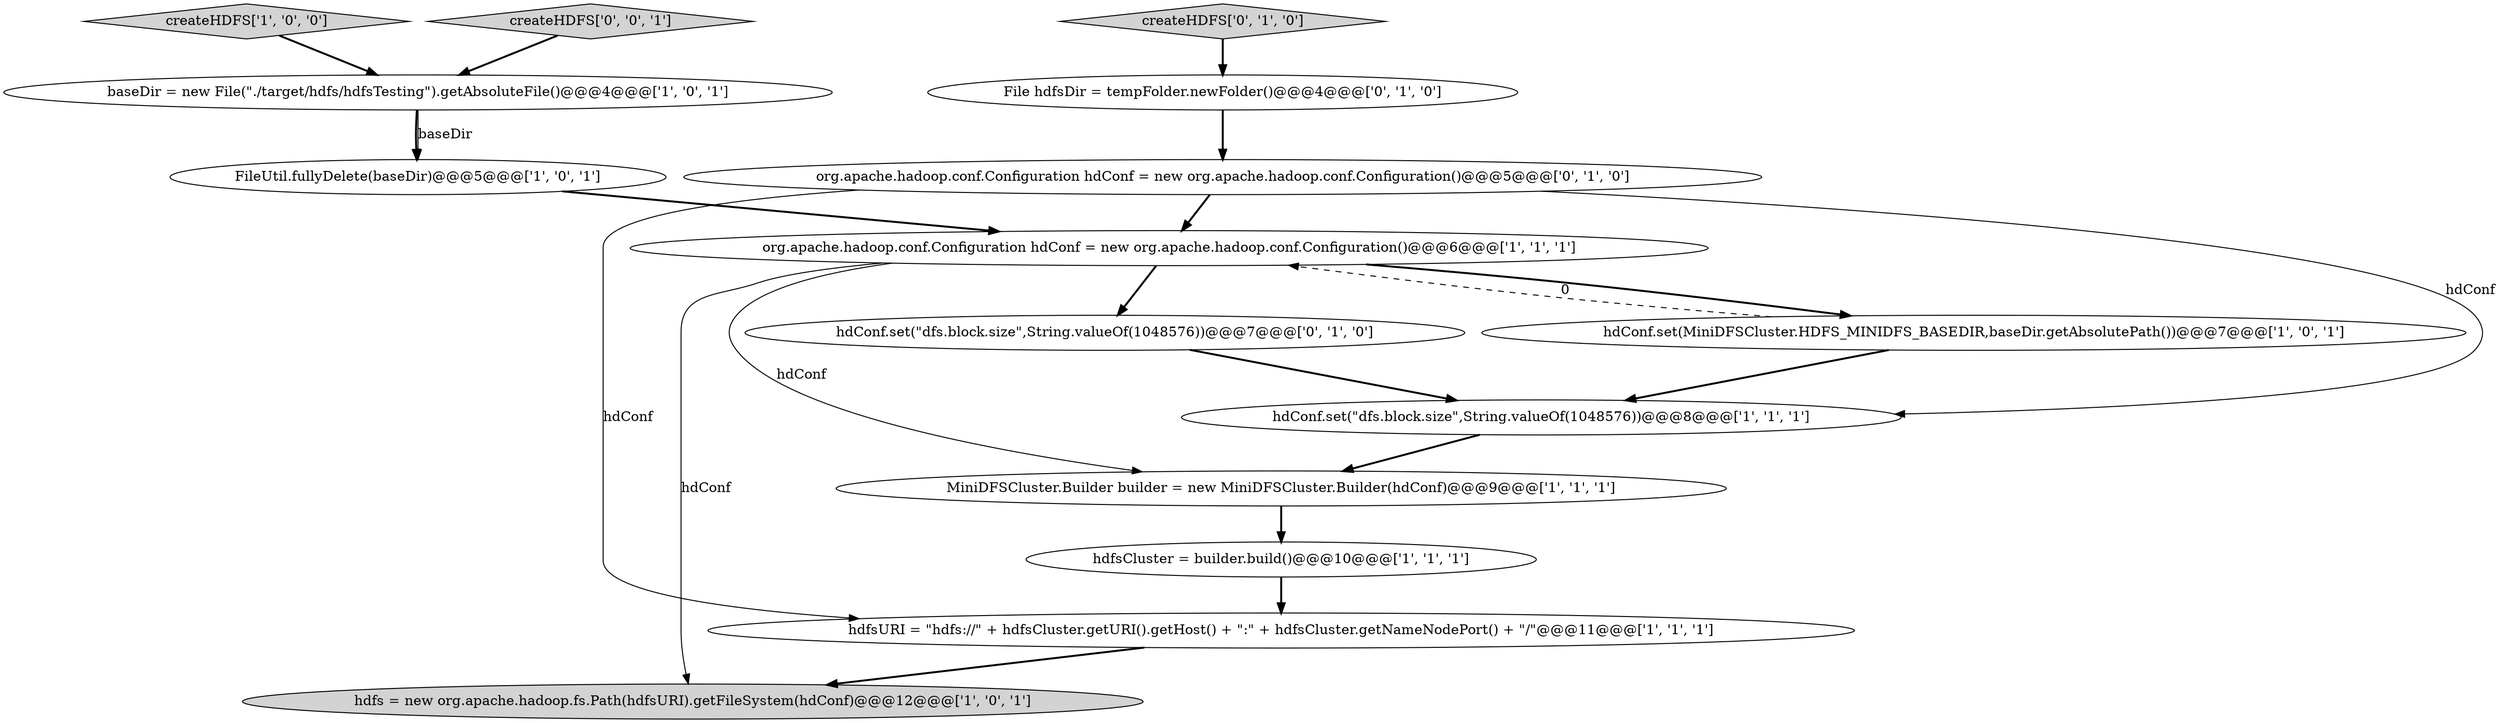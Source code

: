 digraph {
10 [style = filled, label = "createHDFS['0', '1', '0']", fillcolor = lightgray, shape = diamond image = "AAA0AAABBB2BBB"];
5 [style = filled, label = "baseDir = new File(\"./target/hdfs/hdfsTesting\").getAbsoluteFile()@@@4@@@['1', '0', '1']", fillcolor = white, shape = ellipse image = "AAA0AAABBB1BBB"];
9 [style = filled, label = "org.apache.hadoop.conf.Configuration hdConf = new org.apache.hadoop.conf.Configuration()@@@6@@@['1', '1', '1']", fillcolor = white, shape = ellipse image = "AAA0AAABBB1BBB"];
3 [style = filled, label = "FileUtil.fullyDelete(baseDir)@@@5@@@['1', '0', '1']", fillcolor = white, shape = ellipse image = "AAA0AAABBB1BBB"];
13 [style = filled, label = "hdConf.set(\"dfs.block.size\",String.valueOf(1048576))@@@7@@@['0', '1', '0']", fillcolor = white, shape = ellipse image = "AAA0AAABBB2BBB"];
12 [style = filled, label = "org.apache.hadoop.conf.Configuration hdConf = new org.apache.hadoop.conf.Configuration()@@@5@@@['0', '1', '0']", fillcolor = white, shape = ellipse image = "AAA0AAABBB2BBB"];
1 [style = filled, label = "hdConf.set(MiniDFSCluster.HDFS_MINIDFS_BASEDIR,baseDir.getAbsolutePath())@@@7@@@['1', '0', '1']", fillcolor = white, shape = ellipse image = "AAA0AAABBB1BBB"];
14 [style = filled, label = "createHDFS['0', '0', '1']", fillcolor = lightgray, shape = diamond image = "AAA0AAABBB3BBB"];
0 [style = filled, label = "MiniDFSCluster.Builder builder = new MiniDFSCluster.Builder(hdConf)@@@9@@@['1', '1', '1']", fillcolor = white, shape = ellipse image = "AAA0AAABBB1BBB"];
7 [style = filled, label = "hdConf.set(\"dfs.block.size\",String.valueOf(1048576))@@@8@@@['1', '1', '1']", fillcolor = white, shape = ellipse image = "AAA0AAABBB1BBB"];
2 [style = filled, label = "createHDFS['1', '0', '0']", fillcolor = lightgray, shape = diamond image = "AAA0AAABBB1BBB"];
6 [style = filled, label = "hdfs = new org.apache.hadoop.fs.Path(hdfsURI).getFileSystem(hdConf)@@@12@@@['1', '0', '1']", fillcolor = lightgray, shape = ellipse image = "AAA0AAABBB1BBB"];
11 [style = filled, label = "File hdfsDir = tempFolder.newFolder()@@@4@@@['0', '1', '0']", fillcolor = white, shape = ellipse image = "AAA0AAABBB2BBB"];
8 [style = filled, label = "hdfsCluster = builder.build()@@@10@@@['1', '1', '1']", fillcolor = white, shape = ellipse image = "AAA0AAABBB1BBB"];
4 [style = filled, label = "hdfsURI = \"hdfs://\" + hdfsCluster.getURI().getHost() + \":\" + hdfsCluster.getNameNodePort() + \"/\"@@@11@@@['1', '1', '1']", fillcolor = white, shape = ellipse image = "AAA0AAABBB1BBB"];
14->5 [style = bold, label=""];
4->6 [style = bold, label=""];
13->7 [style = bold, label=""];
11->12 [style = bold, label=""];
9->6 [style = solid, label="hdConf"];
8->4 [style = bold, label=""];
1->9 [style = dashed, label="0"];
2->5 [style = bold, label=""];
9->13 [style = bold, label=""];
10->11 [style = bold, label=""];
0->8 [style = bold, label=""];
9->0 [style = solid, label="hdConf"];
12->9 [style = bold, label=""];
12->7 [style = solid, label="hdConf"];
3->9 [style = bold, label=""];
7->0 [style = bold, label=""];
5->3 [style = bold, label=""];
1->7 [style = bold, label=""];
5->3 [style = solid, label="baseDir"];
9->1 [style = bold, label=""];
12->4 [style = solid, label="hdConf"];
}
